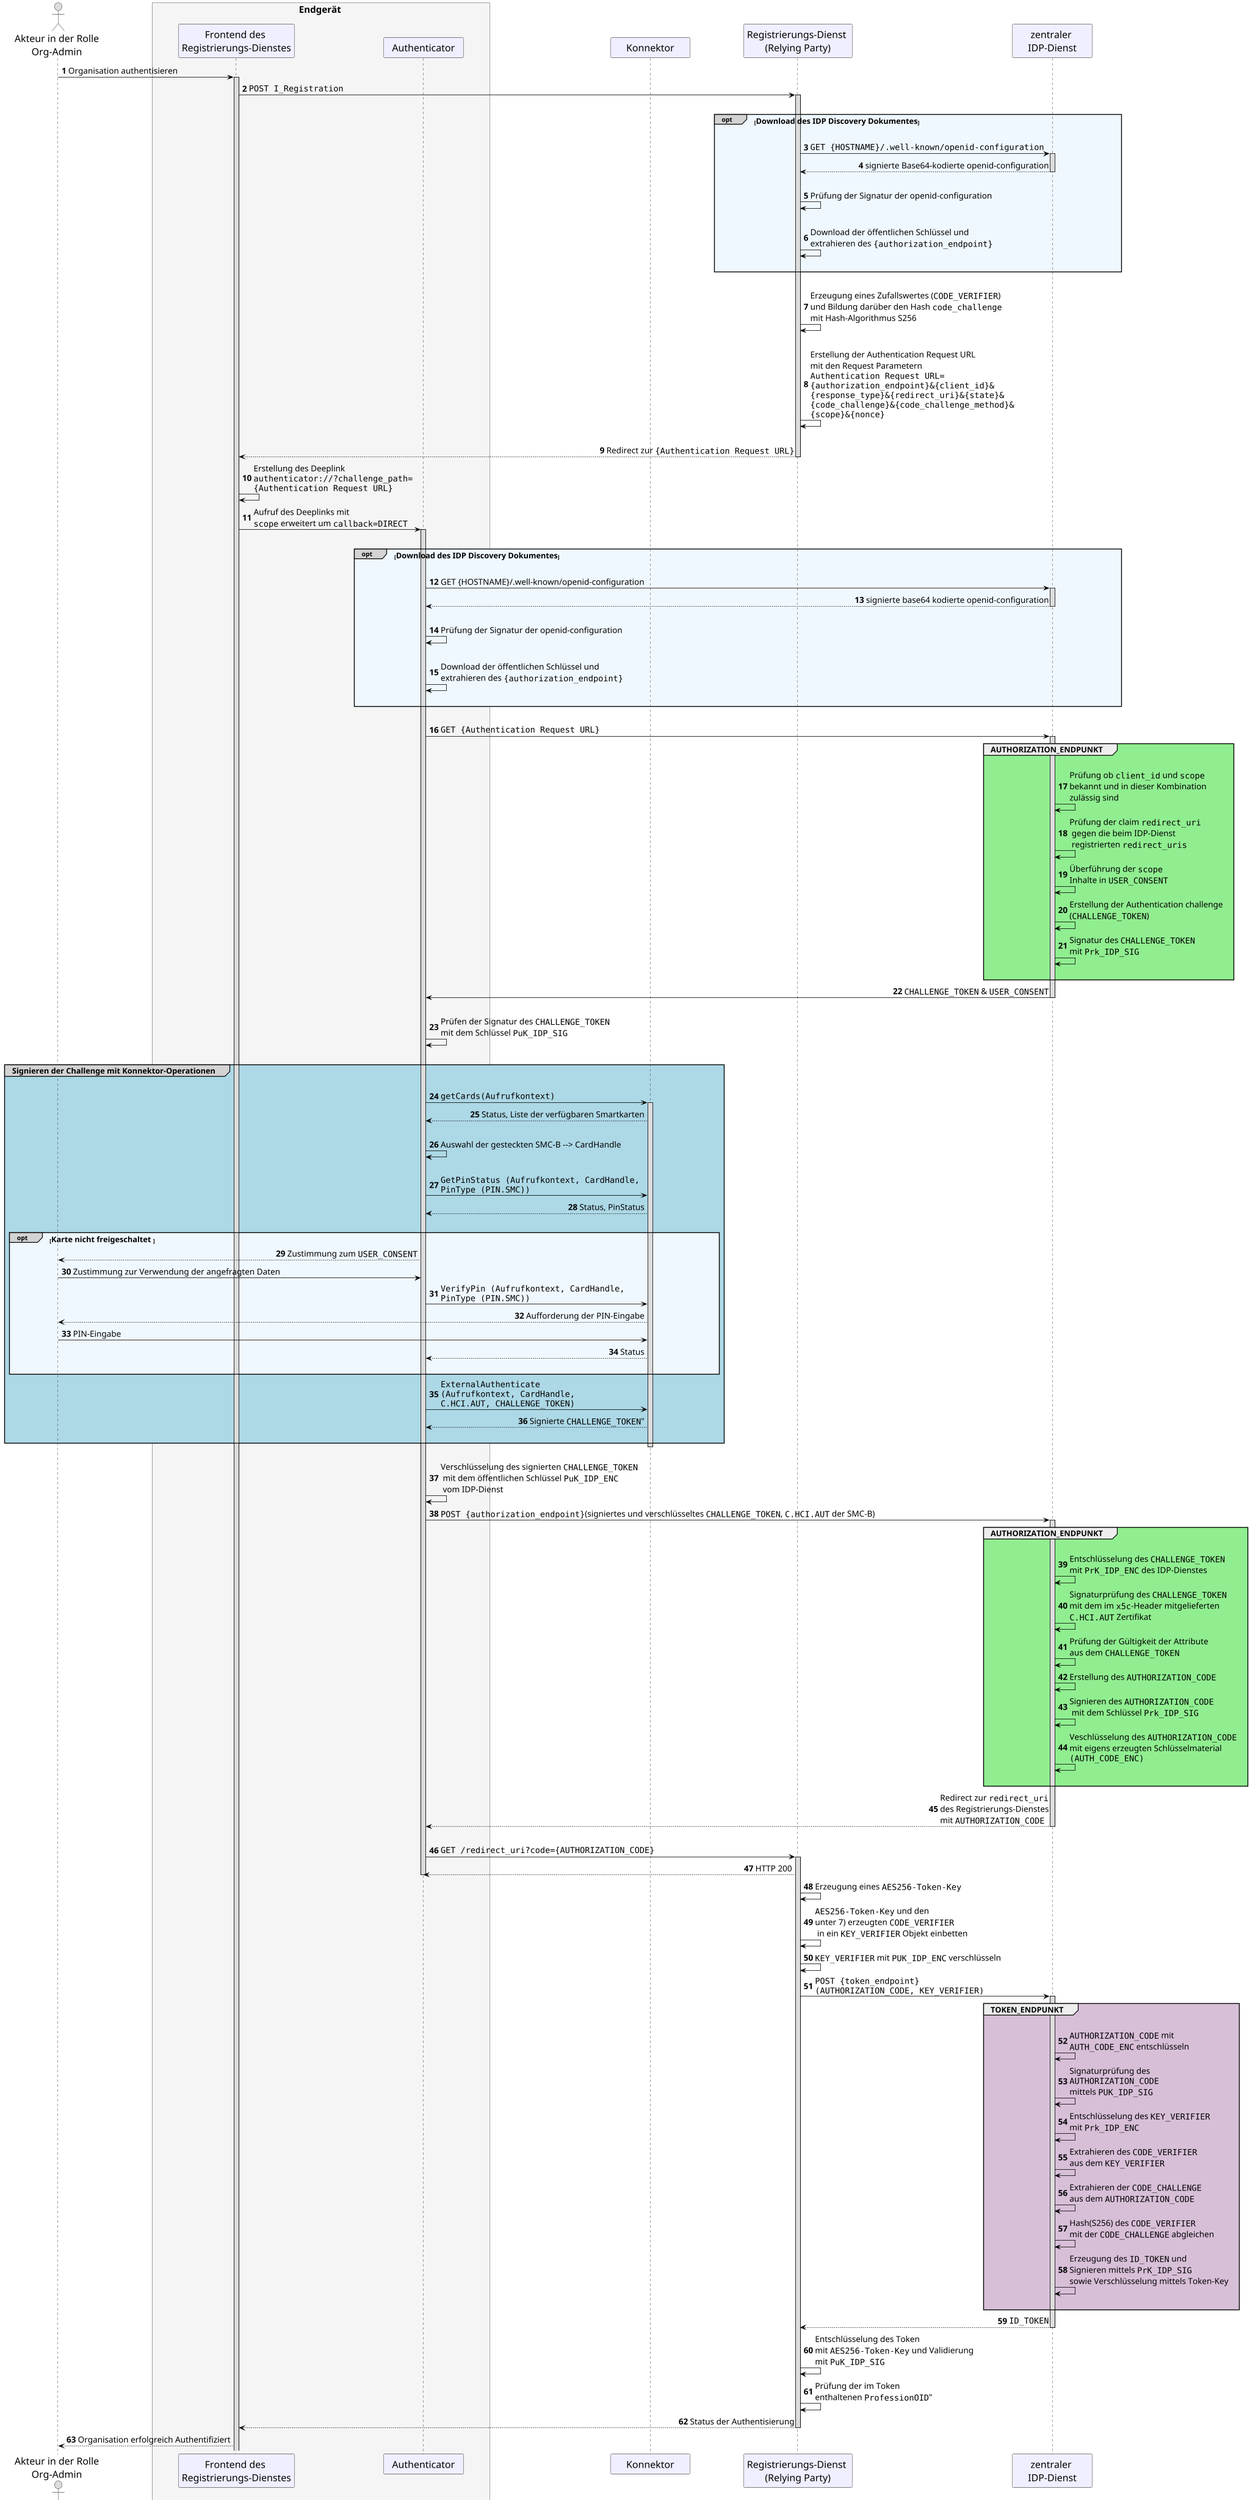 @startuml
skinparam sequenceMessageAlign direction
skinparam WrapWidth 300
skinparam minClassWidth 150
skinparam BoxPadding 1
skinparam ParticipantPadding 50
skinparam sequenceReferenceHeaderBackgroundColor palegreen
scale max 2048 width

skinparam sequence {
ArrowColor black
ArrowFontSize 17
ActorBorderColor black
LifeLineBorderColor black
LifeLineBackgroundColor Gainsboro

ParticipantBorderColor Motivation
ParticipantBackgroundColor Motivation
ParticipantFontSize 20
ParticipantFontColor black
ParticipantBorderColor Black
ParticipantBackgroundColor MOTIVATION

ActorBackgroundColor Gainsboro
ActorFontColor black
ActorFontSize 20
}

autonumber

actor oa as "Akteur in der Rolle\nOrg-Admin"
  box <size:19>Endgerät</size> #WhiteSmoke
  participant wb as "Frontend des \nRegistrierungs-Dienstes"
  participant au as "Authenticator"
  end box
participant ko as "Konnektor"
participant rd as "Registrierungs-Dienst \n(Relying Party)"
participant ip as "zentraler \nIDP-Dienst"

oa -> wb: Organisation authentisieren 

 activate wb
wb -> rd:""POST I_Registration""
 |||
 activate rd
      opt#LightGrey #AliceBlue <size:16>Download des IDP Discovery Dokumentes</size>
          |||        
            rd -> ip:""GET {HOSTNAME}/.well-known/openid-configuration""
            activate ip
            ip --> rd:signierte Base64-kodierte openid-configuration 
            deactivate ip
            |||
            rd -> rd:Prüfung der Signatur der openid-configuration
            |||
            rd -> rd:Download der öffentlichen Schlüssel und \nextrahieren des ""{authorization_endpoint}""
          |||
          end
|||
rd->rd: Erzeugung eines Zufallswertes (""CODE_VERIFIER"")  \nund Bildung darüber den Hash ""code_challenge"" \nmit Hash-Algorithmus S256

     
|||
rd->rd: Erstellung der Authentication Request URL\nmit den Request Parametern \n""Authentication Request URL=""\n""{authorization_endpoint}&{client_id}&""\n""{response_type}&{redirect_uri}&{state}&""\n""{code_challenge}&{code_challenge_method}&""\n""{scope}&{nonce}""
        |||

rd --> wb: Redirect zur ""{Authentication Request URL}""
 deactivate rd

        wb -> wb: Erstellung des Deeplink \n""authenticator://?challenge_path=""\n""{Authentication Request URL}""
        wb -> au: Aufruf des Deeplinks mit\n""scope"" erweitert um ""callback=DIRECT""
        |||
        activate au        
          opt#LightGrey #AliceBlue <size:16>Download des IDP Discovery Dokumentes</size>
          |||        
            au -> ip:GET {HOSTNAME}/.well-known/openid-configuration
            activate ip
            ip --> au:signierte base64 kodierte openid-configuration 
            deactivate ip
            |||
            au -> au:Prüfung der Signatur der openid-configuration
            |||
            au -> au:Download der öffentlichen Schlüssel und \nextrahieren des ""{authorization_endpoint}""
          |||
          end
        |||
        
        au -> ip: ""GET {Authentication Request URL}""

        group #LightGreen <size:16>AUTHORIZATION_ENDPUNKT</size>
        |||
        activate ip
        ip -> ip: Prüfung ob ""client_id"" und ""scope"" \nbekannt und in dieser Kombination \nzulässig sind
        ip -> ip: Prüfung der claim ""redirect_uri"" \n gegen die beim IDP-Dienst\n registrierten ""redirect_uris""
        ip -> ip: Überführung der ""scope""\nInhalte in ""USER_CONSENT"" 
        ip -> ip: Erstellung der Authentication challenge\n(""CHALLENGE_TOKEN"")
        ip -> ip: Signatur des ""CHALLENGE_TOKEN""\nmit ""Prk_IDP_SIG""
        |||
        end
        ip -> au: ""CHALLENGE_TOKEN"" & ""USER_CONSENT""
        deactivate ip
        |||
        au -> au: Prüfen der Signatur des ""CHALLENGE_TOKEN""\nmit dem Schlüssel ""PuK_IDP_SIG""
        |||
        group#LightGrey #LightBlue <size:16>Signieren der Challenge mit Konnektor-Operationen</size>
        |||
          au -> ko: ""getCards(Aufrufkontext)""
           activate ko
          ko --> au: Status, Liste der verfügbaren Smartkarten
          |||
          au -> au: Auswahl der gesteckten SMC-B --> CardHandle
          |||
          au -> ko: ""GetPinStatus (Aufrufkontext, CardHandle,""\n""PinType (PIN.SMC))""
          ko --> au: Status, PinStatus
          |||
            opt#LightGrey #AliceBlue <size:16>Karte nicht freigeschaltet </size>
              au --> oa: Zustimmung zum ""USER_CONSENT""
              oa -> au: Zustimmung zur Verwendung der angefragten Daten
              au -> ko: ""VerifyPin (Aufrufkontext, CardHandle,""\n""PinType (PIN.SMC))""
              ko --> oa: Aufforderung der PIN-Eingabe
              oa -> ko: PIN-Eingabe
              ko --> au: Status
            |||
            end
          au -> ko: ""ExternalAuthenticate""\n""(Aufrufkontext, CardHandle,""\n""C.HCI.AUT, CHALLENGE_TOKEN)""
          ko --> au: Signierte ""CHALLENGE_TOKEN"""
        |||
        end
          deactivate ko
        |||
        au -> au: Verschlüsselung des signierten ""CHALLENGE_TOKEN""\n mit dem öffentlichen Schlüssel ""PuK_IDP_ENC""\n vom IDP-Dienst
        
        au ->ip: ""POST {authorization_endpoint}""(signiertes und verschlüsseltes ""CHALLENGE_TOKEN"", ""C.HCI.AUT"" der SMC-B)
        activate ip
        group #LightGreen <size:16>AUTHORIZATION_ENDPUNKT</size>
        |||
        ip -> ip: Entschlüsselung des ""CHALLENGE_TOKEN""\nmit ""PrK_IDP_ENC"" des IDP-Dienstes
        ip -> ip: Signaturprüfung des ""CHALLENGE_TOKEN""\nmit dem im ""x5c""-Header mitgelieferten\n""C.HCI.AUT"" Zertifikat
        ip -> ip: Prüfung der Gültigkeit der Attribute\naus dem ""CHALLENGE_TOKEN""
        ip -> ip: Erstellung des ""AUTHORIZATION_CODE""
        ip -> ip: Signieren des ""AUTHORIZATION_CODE""\n mit dem Schlüssel ""Prk_IDP_SIG""
        ip -> ip: Veschlüsselung des ""AUTHORIZATION_CODE""\nmit eigens erzeugten Schlüsselmaterial\n""(AUTH_CODE_ENC)""
        |||
        end
        ip --> au: Redirect zur ""redirect_uri""\ndes Registrierungs-Dienstes\nmit ""AUTHORIZATION_CODE""
          deactivate ip
        |||
        au -> rd: ""GET /redirect_uri?code={AUTHORIZATION_CODE}""
        activate rd
        rd --> au: HTTP 200
        deactivate au
        
        rd -> rd: Erzeugung eines ""AES256-Token-Key""
        rd -> rd: ""AES256-Token-Key"" und den\nunter 7) erzeugten ""CODE_VERIFIER""\n in ein ""KEY_VERIFIER"" Objekt einbetten 
        rd -> rd: ""KEY_VERIFIER"" mit ""PUK_IDP_ENC"" verschlüsseln
        
        rd -> ip: ""POST {token_endpoint}""\n""(AUTHORIZATION_CODE, KEY_VERIFIER)""
        group #Thistle <size:16>TOKEN_ENDPUNKT</size>
         activate ip
         |||
        ip -> ip: ""AUTHORIZATION_CODE"" mit\n""AUTH_CODE_ENC"" entschlüsseln
        ip -> ip: Signaturprüfung des\n""AUTHORIZATION_CODE""\nmittels ""PUK_IDP_SIG""
        ip -> ip: Entschlüsselung des ""KEY_VERIFIER""\nmit ""Prk_IDP_ENC""
        ip -> ip: Extrahieren des ""CODE_VERIFIER""\naus dem ""KEY_VERIFIER""
        ip -> ip: Extrahieren der ""CODE_CHALLENGE""\naus dem ""AUTHORIZATION_CODE""
        ip -> ip: Hash(S256) des ""CODE_VERIFIER""\nmit der ""CODE_CHALLENGE"" abgleichen  
        ip -> ip: Erzeugung des ""ID_TOKEN"" und\nSignieren mittels ""PrK_IDP_SIG""\nsowie Verschlüsselung mittels Token-Key
        |||
        end
        ip --> rd: ""ID_TOKEN""
        deactivate ip
        rd -> rd:  Entschlüsselung des Token\nmit ""AES256-Token-Key"" und Validierung\nmit ""PuK_IDP_SIG""
        rd -> rd: Prüfung der im Token\nenthaltenen ""ProfessionOID"""
        rd --> wb: Status der Authentisierung
         deactivate rd
        wb --> oa: Organisation erfolgreich Authentifiziert
@enduml
